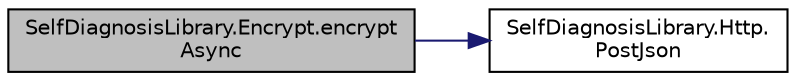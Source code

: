 digraph "SelfDiagnosisLibrary.Encrypt.encryptAsync"
{
 // LATEX_PDF_SIZE
  edge [fontname="Helvetica",fontsize="10",labelfontname="Helvetica",labelfontsize="10"];
  node [fontname="Helvetica",fontsize="10",shape=record];
  rankdir="LR";
  Node1 [label="SelfDiagnosisLibrary.Encrypt.encrypt\lAsync",height=0.2,width=0.4,color="black", fillcolor="grey75", style="filled", fontcolor="black",tooltip=" "];
  Node1 -> Node2 [color="midnightblue",fontsize="10",style="solid",fontname="Helvetica"];
  Node2 [label="SelfDiagnosisLibrary.Http.\lPostJson",height=0.2,width=0.4,color="black", fillcolor="white", style="filled",URL="$class_self_diagnosis_library_1_1_http.html#a16d29eda66ae78262441dee2e2156058",tooltip=" "];
}
